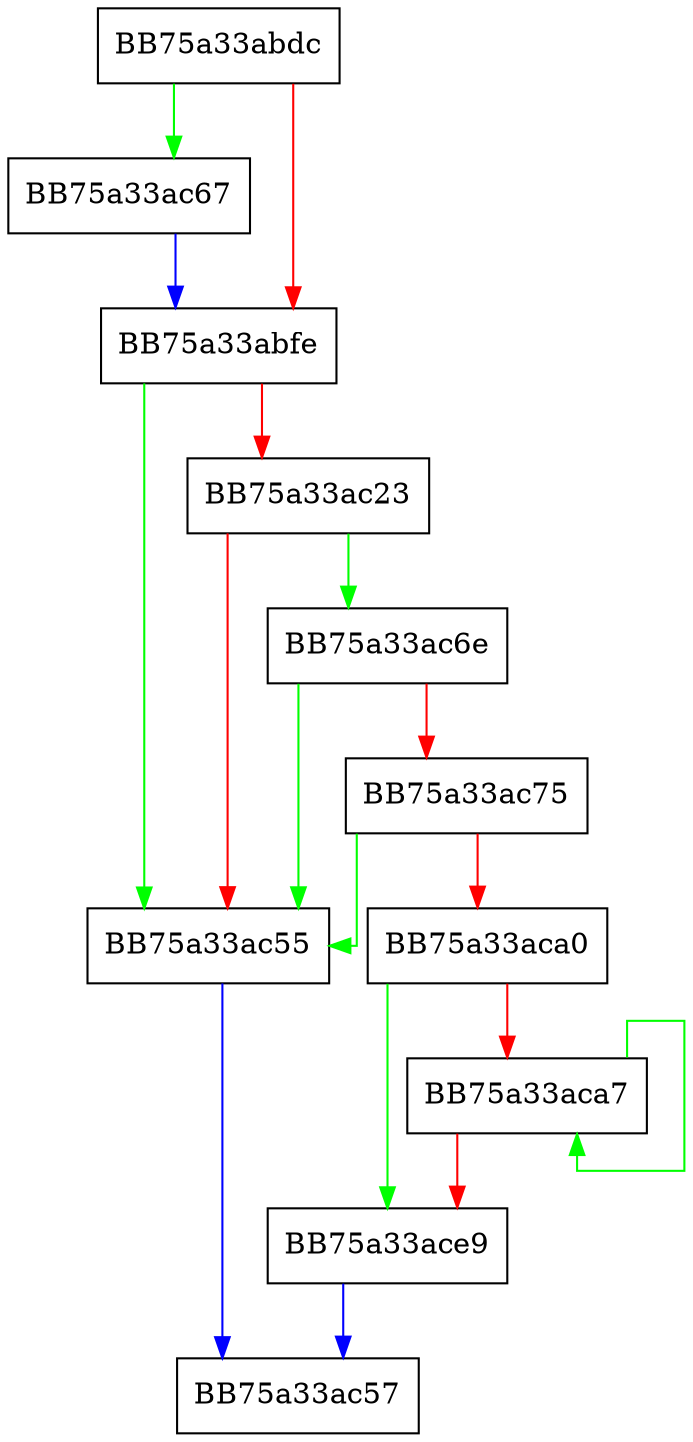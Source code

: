 digraph load_microcode {
  node [shape="box"];
  graph [splines=ortho];
  BB75a33abdc -> BB75a33ac67 [color="green"];
  BB75a33abdc -> BB75a33abfe [color="red"];
  BB75a33abfe -> BB75a33ac55 [color="green"];
  BB75a33abfe -> BB75a33ac23 [color="red"];
  BB75a33ac23 -> BB75a33ac6e [color="green"];
  BB75a33ac23 -> BB75a33ac55 [color="red"];
  BB75a33ac55 -> BB75a33ac57 [color="blue"];
  BB75a33ac67 -> BB75a33abfe [color="blue"];
  BB75a33ac6e -> BB75a33ac55 [color="green"];
  BB75a33ac6e -> BB75a33ac75 [color="red"];
  BB75a33ac75 -> BB75a33ac55 [color="green"];
  BB75a33ac75 -> BB75a33aca0 [color="red"];
  BB75a33aca0 -> BB75a33ace9 [color="green"];
  BB75a33aca0 -> BB75a33aca7 [color="red"];
  BB75a33aca7 -> BB75a33aca7 [color="green"];
  BB75a33aca7 -> BB75a33ace9 [color="red"];
  BB75a33ace9 -> BB75a33ac57 [color="blue"];
}